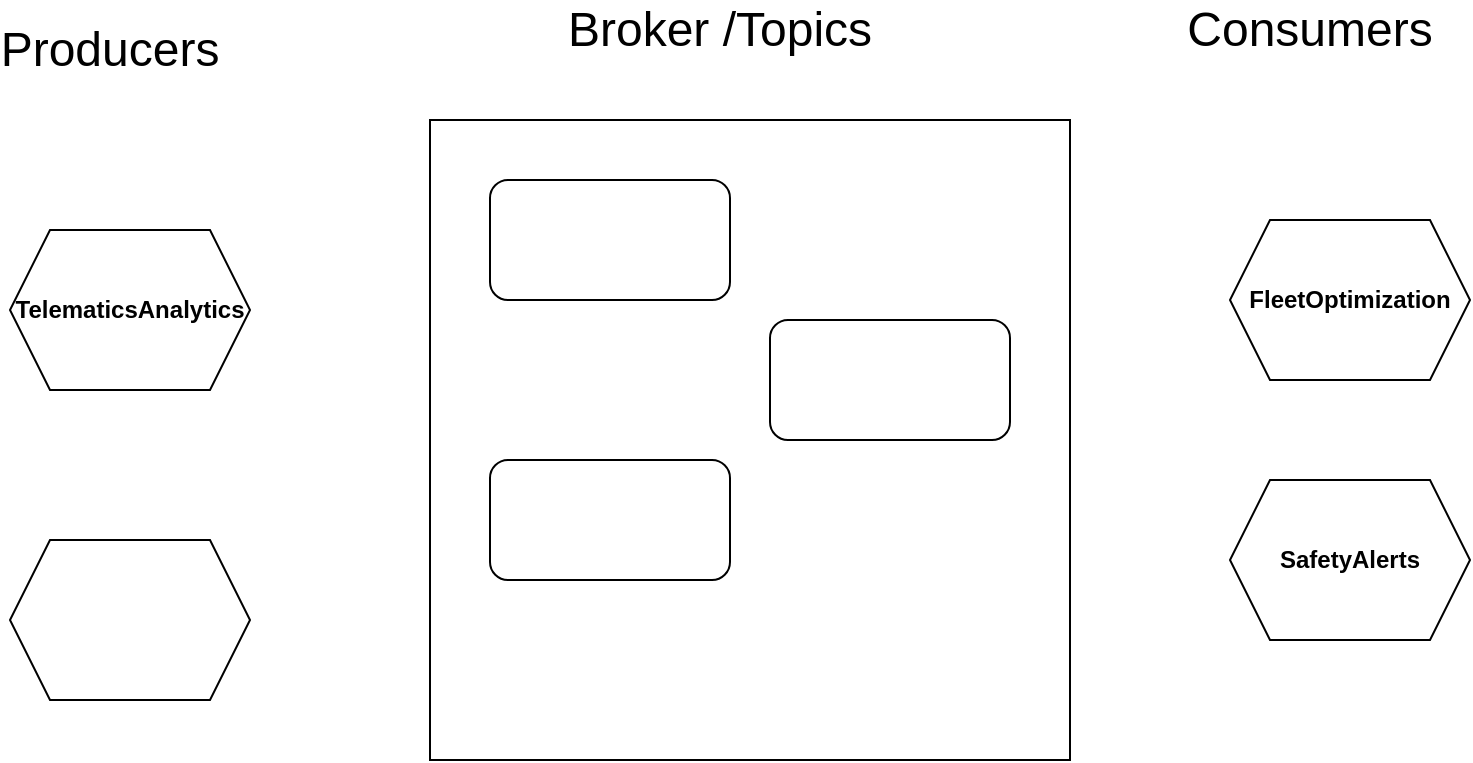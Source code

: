 <mxfile version="24.0.7" type="github">
  <diagram name="Page-1" id="9stJDIrptKMzqkHC4iJv">
    <mxGraphModel dx="1242" dy="588" grid="1" gridSize="10" guides="1" tooltips="1" connect="1" arrows="1" fold="1" page="1" pageScale="1" pageWidth="850" pageHeight="1100" math="0" shadow="0">
      <root>
        <mxCell id="0" />
        <mxCell id="1" parent="0" />
        <mxCell id="aTRD9flVusNCMsegPyxG-2" value="&lt;b&gt;TelematicsAnalytics&lt;/b&gt;" style="shape=hexagon;perimeter=hexagonPerimeter2;whiteSpace=wrap;html=1;fixedSize=1;" vertex="1" parent="1">
          <mxGeometry x="80" y="165" width="120" height="80" as="geometry" />
        </mxCell>
        <mxCell id="aTRD9flVusNCMsegPyxG-3" value="&lt;b&gt;FleetOptimization&lt;/b&gt;" style="shape=hexagon;perimeter=hexagonPerimeter2;whiteSpace=wrap;html=1;fixedSize=1;" vertex="1" parent="1">
          <mxGeometry x="690" y="160" width="120" height="80" as="geometry" />
        </mxCell>
        <mxCell id="aTRD9flVusNCMsegPyxG-5" value="" style="whiteSpace=wrap;html=1;aspect=fixed;" vertex="1" parent="1">
          <mxGeometry x="290" y="110" width="320" height="320" as="geometry" />
        </mxCell>
        <mxCell id="aTRD9flVusNCMsegPyxG-6" value="" style="rounded=1;whiteSpace=wrap;html=1;" vertex="1" parent="1">
          <mxGeometry x="320" y="140" width="120" height="60" as="geometry" />
        </mxCell>
        <mxCell id="aTRD9flVusNCMsegPyxG-7" value="" style="rounded=1;whiteSpace=wrap;html=1;" vertex="1" parent="1">
          <mxGeometry x="320" y="280" width="120" height="60" as="geometry" />
        </mxCell>
        <mxCell id="aTRD9flVusNCMsegPyxG-8" value="" style="rounded=1;whiteSpace=wrap;html=1;" vertex="1" parent="1">
          <mxGeometry x="460" y="210" width="120" height="60" as="geometry" />
        </mxCell>
        <mxCell id="aTRD9flVusNCMsegPyxG-9" value="" style="shape=hexagon;perimeter=hexagonPerimeter2;whiteSpace=wrap;html=1;fixedSize=1;" vertex="1" parent="1">
          <mxGeometry x="80" y="320" width="120" height="80" as="geometry" />
        </mxCell>
        <mxCell id="aTRD9flVusNCMsegPyxG-10" value="&lt;b&gt;SafetyAlerts&lt;/b&gt;" style="shape=hexagon;perimeter=hexagonPerimeter2;whiteSpace=wrap;html=1;fixedSize=1;" vertex="1" parent="1">
          <mxGeometry x="690" y="290" width="120" height="80" as="geometry" />
        </mxCell>
        <mxCell id="aTRD9flVusNCMsegPyxG-11" value="&lt;font style=&quot;font-size: 24px;&quot;&gt;Broker /Topics&lt;/font&gt;" style="text;html=1;align=center;verticalAlign=middle;whiteSpace=wrap;rounded=0;" vertex="1" parent="1">
          <mxGeometry x="350" y="50" width="170" height="30" as="geometry" />
        </mxCell>
        <mxCell id="aTRD9flVusNCMsegPyxG-12" value="&lt;font style=&quot;font-size: 24px;&quot;&gt;Producers&lt;/font&gt;" style="text;html=1;align=center;verticalAlign=middle;whiteSpace=wrap;rounded=0;" vertex="1" parent="1">
          <mxGeometry x="100" y="60" width="60" height="30" as="geometry" />
        </mxCell>
        <mxCell id="aTRD9flVusNCMsegPyxG-13" value="&lt;font style=&quot;font-size: 24px;&quot;&gt;Consumers&lt;/font&gt;" style="text;html=1;align=center;verticalAlign=middle;whiteSpace=wrap;rounded=0;" vertex="1" parent="1">
          <mxGeometry x="700" y="50" width="60" height="30" as="geometry" />
        </mxCell>
      </root>
    </mxGraphModel>
  </diagram>
</mxfile>
